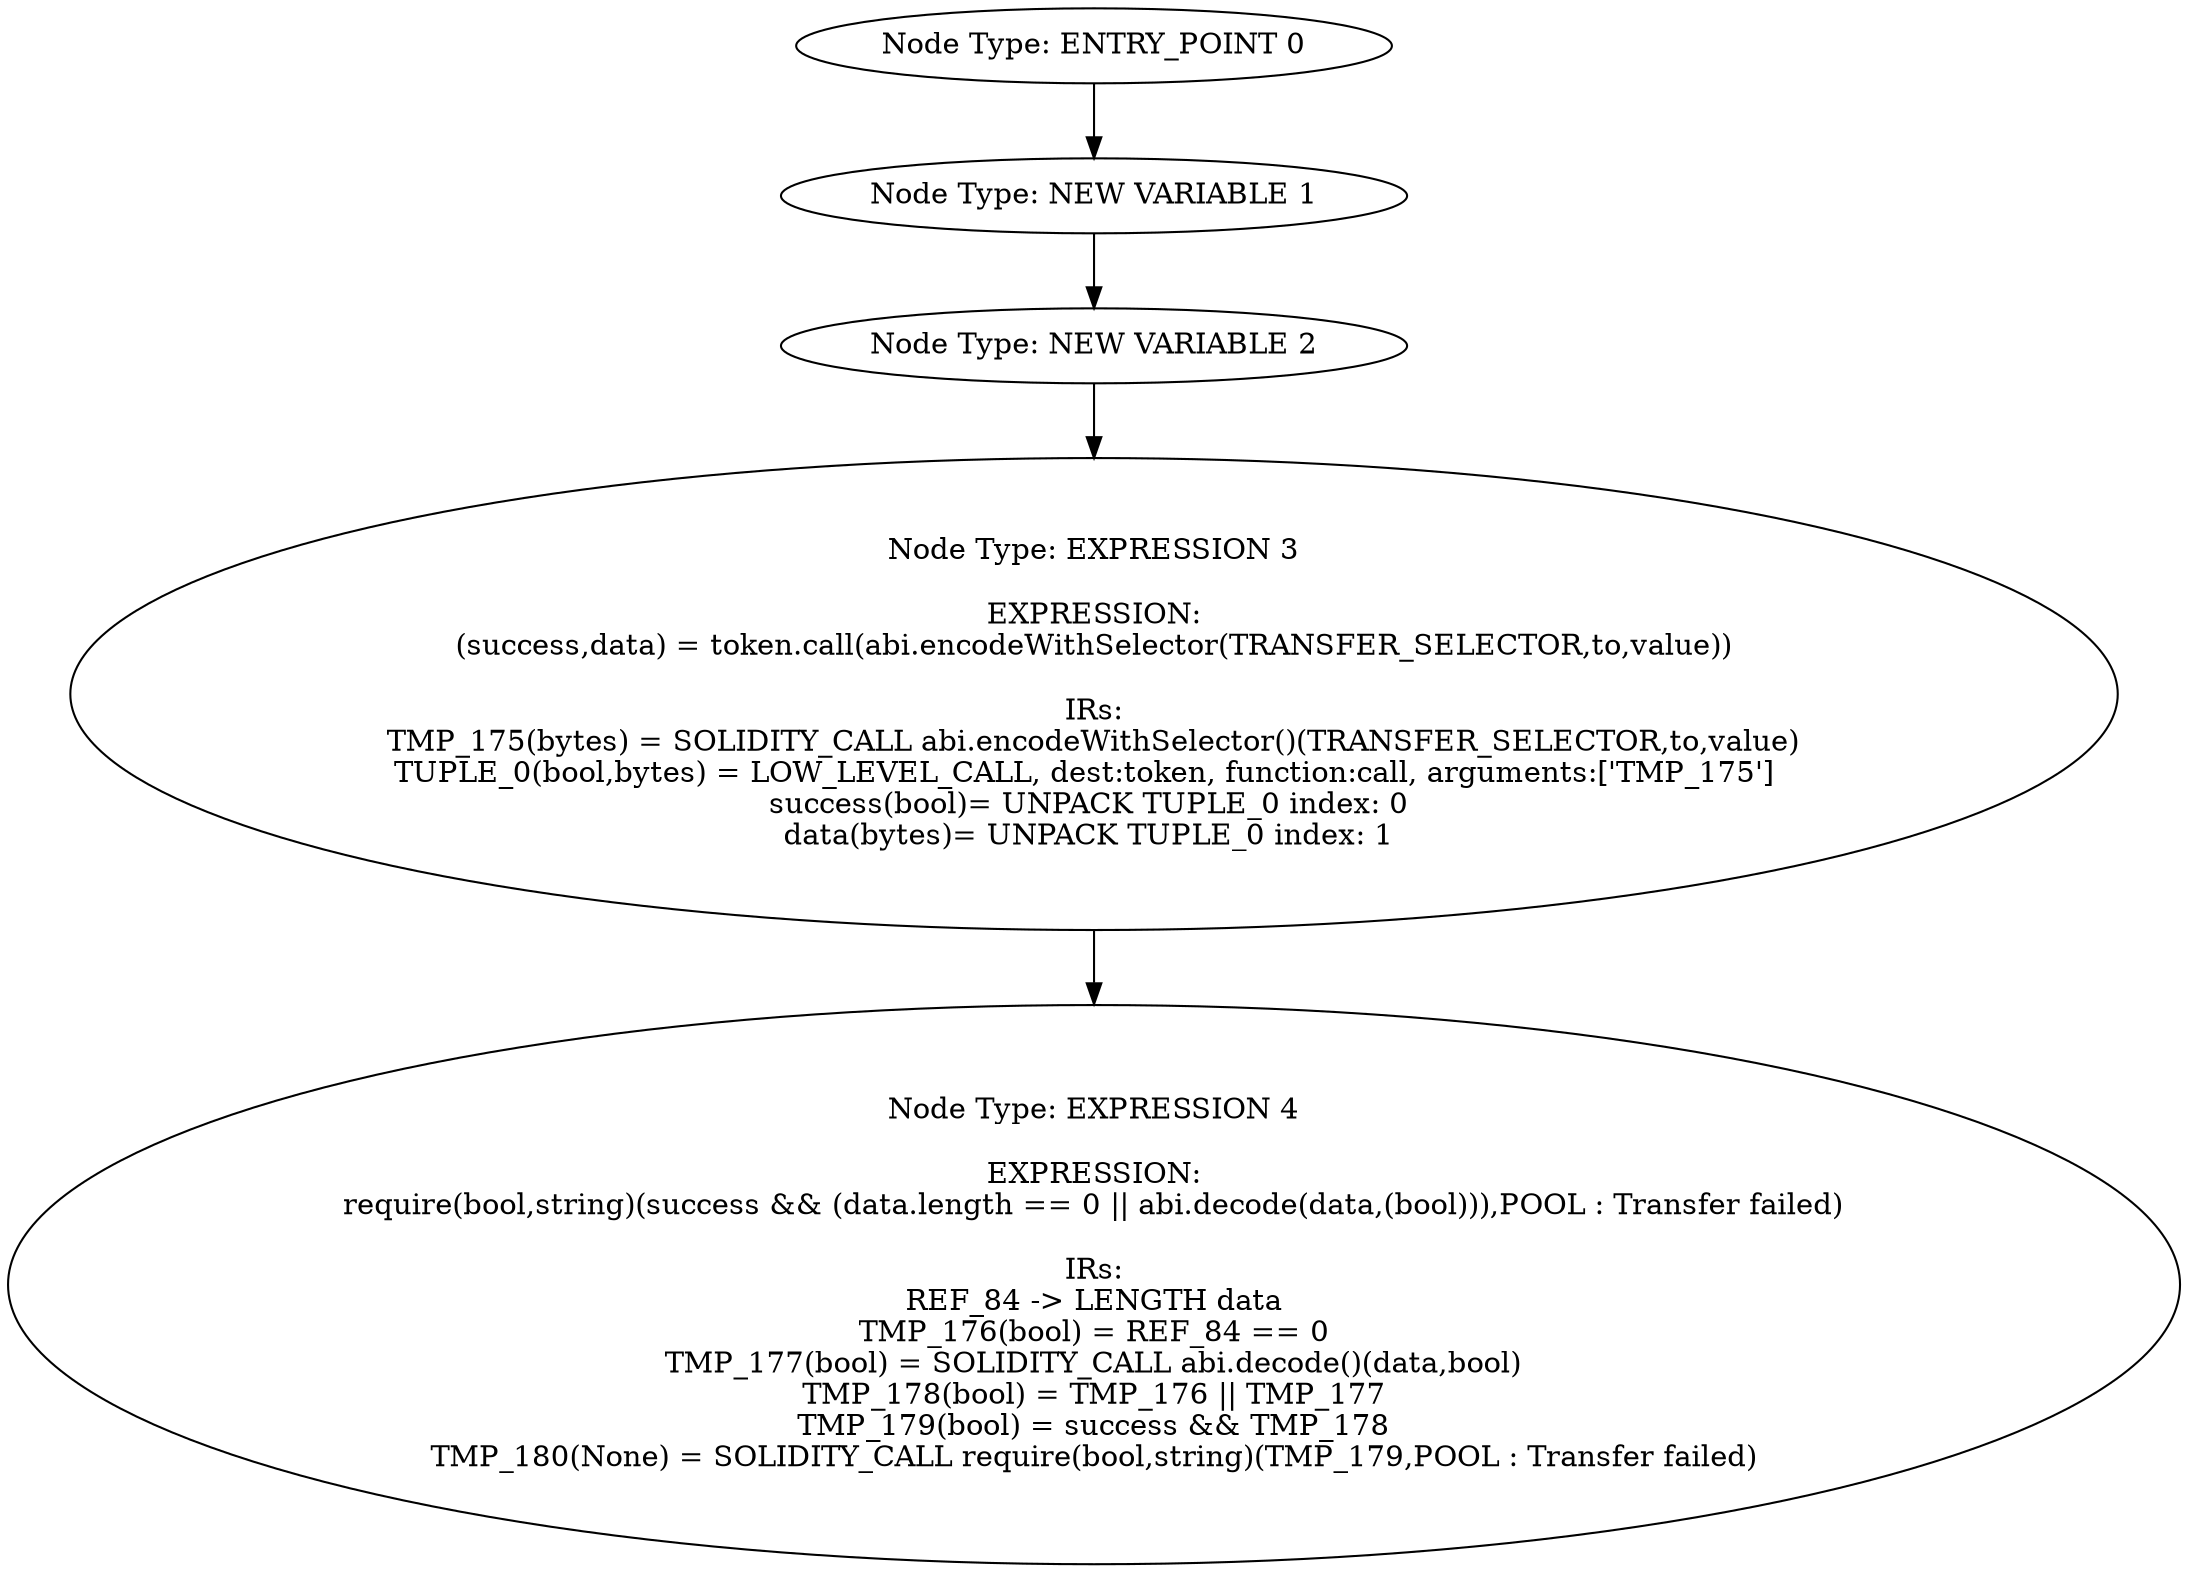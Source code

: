 digraph{
0[label="Node Type: ENTRY_POINT 0
"];
0->1;
1[label="Node Type: NEW VARIABLE 1
"];
1->2;
2[label="Node Type: NEW VARIABLE 2
"];
2->3;
3[label="Node Type: EXPRESSION 3

EXPRESSION:
(success,data) = token.call(abi.encodeWithSelector(TRANSFER_SELECTOR,to,value))

IRs:
TMP_175(bytes) = SOLIDITY_CALL abi.encodeWithSelector()(TRANSFER_SELECTOR,to,value)
TUPLE_0(bool,bytes) = LOW_LEVEL_CALL, dest:token, function:call, arguments:['TMP_175']  
success(bool)= UNPACK TUPLE_0 index: 0 
data(bytes)= UNPACK TUPLE_0 index: 1 "];
3->4;
4[label="Node Type: EXPRESSION 4

EXPRESSION:
require(bool,string)(success && (data.length == 0 || abi.decode(data,(bool))),POOL : Transfer failed)

IRs:
REF_84 -> LENGTH data
TMP_176(bool) = REF_84 == 0
TMP_177(bool) = SOLIDITY_CALL abi.decode()(data,bool)
TMP_178(bool) = TMP_176 || TMP_177
TMP_179(bool) = success && TMP_178
TMP_180(None) = SOLIDITY_CALL require(bool,string)(TMP_179,POOL : Transfer failed)"];
}
